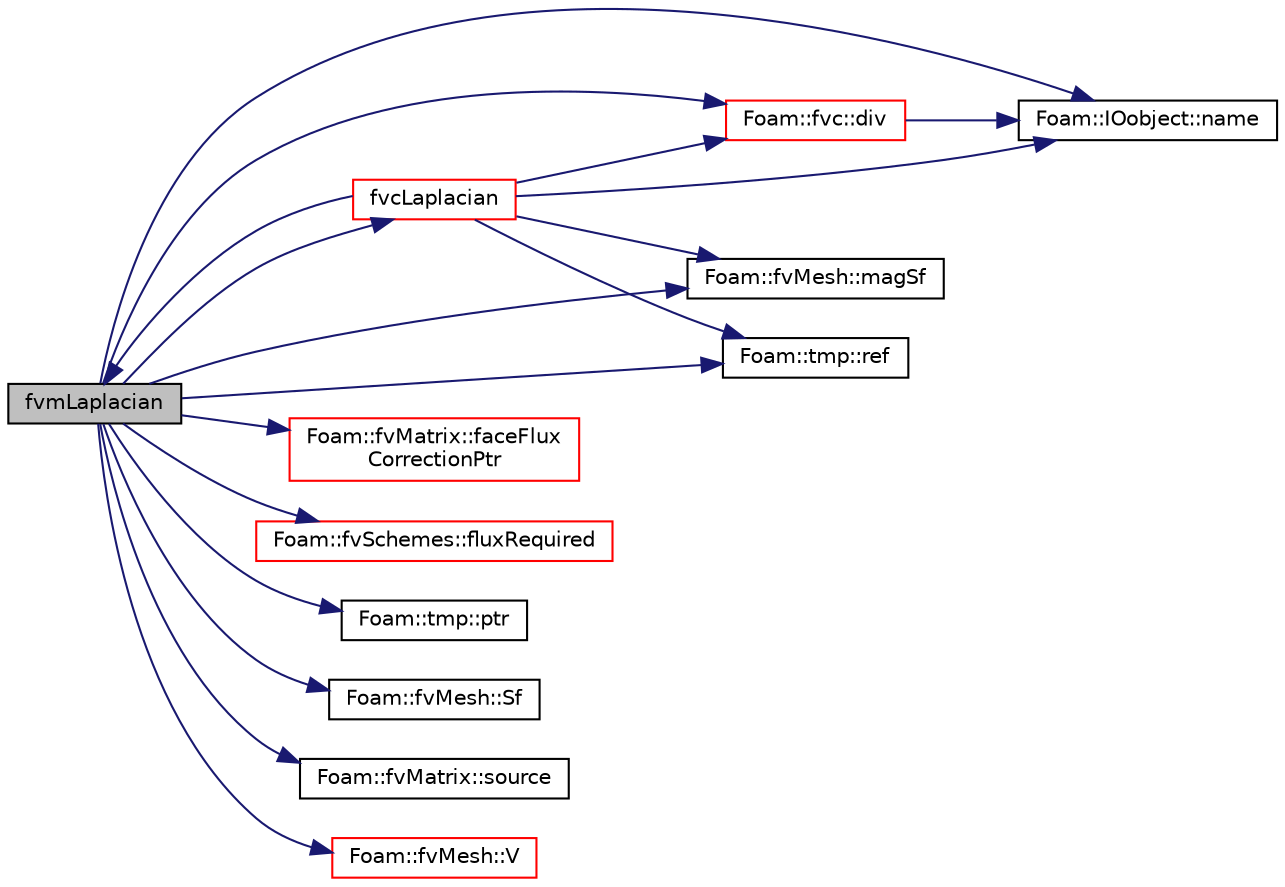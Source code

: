digraph "fvmLaplacian"
{
  bgcolor="transparent";
  edge [fontname="Helvetica",fontsize="10",labelfontname="Helvetica",labelfontsize="10"];
  node [fontname="Helvetica",fontsize="10",shape=record];
  rankdir="LR";
  Node1487 [label="fvmLaplacian",height=0.2,width=0.4,color="black", fillcolor="grey75", style="filled", fontcolor="black"];
  Node1487 -> Node1488 [color="midnightblue",fontsize="10",style="solid",fontname="Helvetica"];
  Node1488 [label="Foam::fvc::div",height=0.2,width=0.4,color="red",URL="$a21861.html#a585533948ad80abfe589d920c641f251"];
  Node1488 -> Node1489 [color="midnightblue",fontsize="10",style="solid",fontname="Helvetica"];
  Node1489 [label="Foam::IOobject::name",height=0.2,width=0.4,color="black",URL="$a27249.html#acc80e00a8ac919288fb55bd14cc88bf6",tooltip="Return name. "];
  Node1487 -> Node1785 [color="midnightblue",fontsize="10",style="solid",fontname="Helvetica"];
  Node1785 [label="Foam::fvMatrix::faceFlux\lCorrectionPtr",height=0.2,width=0.4,color="red",URL="$a23173.html#abca4d525cb7a95854e0bbc373847fef2",tooltip="Return pointer to face-flux non-orthogonal correction field. "];
  Node1487 -> Node1967 [color="midnightblue",fontsize="10",style="solid",fontname="Helvetica"];
  Node1967 [label="Foam::fvSchemes::fluxRequired",height=0.2,width=0.4,color="red",URL="$a23345.html#aff608e98a0f753e4b2b573340193869f"];
  Node1487 -> Node1968 [color="midnightblue",fontsize="10",style="solid",fontname="Helvetica"];
  Node1968 [label="fvcLaplacian",height=0.2,width=0.4,color="red",URL="$a23397.html#a3b7763d1c413ef4161fb02b170ba7194"];
  Node1968 -> Node1488 [color="midnightblue",fontsize="10",style="solid",fontname="Helvetica"];
  Node1968 -> Node1487 [color="midnightblue",fontsize="10",style="solid",fontname="Helvetica"];
  Node1968 -> Node1514 [color="midnightblue",fontsize="10",style="solid",fontname="Helvetica"];
  Node1514 [label="Foam::fvMesh::magSf",height=0.2,width=0.4,color="black",URL="$a23593.html#aabb6ccdce50591ae471b48b146bd27e3",tooltip="Return cell face area magnitudes. "];
  Node1968 -> Node1489 [color="midnightblue",fontsize="10",style="solid",fontname="Helvetica"];
  Node1968 -> Node1513 [color="midnightblue",fontsize="10",style="solid",fontname="Helvetica"];
  Node1513 [label="Foam::tmp::ref",height=0.2,width=0.4,color="black",URL="$a27077.html#aeaf81e641282874cef07f5b808efc83b",tooltip="Return non-const reference or generate a fatal error. "];
  Node1487 -> Node1514 [color="midnightblue",fontsize="10",style="solid",fontname="Helvetica"];
  Node1487 -> Node1489 [color="midnightblue",fontsize="10",style="solid",fontname="Helvetica"];
  Node1487 -> Node1971 [color="midnightblue",fontsize="10",style="solid",fontname="Helvetica"];
  Node1971 [label="Foam::tmp::ptr",height=0.2,width=0.4,color="black",URL="$a27077.html#ad62d481db7f40d0856f327ac78cbb69f",tooltip="Return tmp pointer for reuse. "];
  Node1487 -> Node1513 [color="midnightblue",fontsize="10",style="solid",fontname="Helvetica"];
  Node1487 -> Node1621 [color="midnightblue",fontsize="10",style="solid",fontname="Helvetica"];
  Node1621 [label="Foam::fvMesh::Sf",height=0.2,width=0.4,color="black",URL="$a23593.html#a9dd61db5922c82527289434350fa0f17",tooltip="Return cell face area vectors. "];
  Node1487 -> Node1897 [color="midnightblue",fontsize="10",style="solid",fontname="Helvetica"];
  Node1897 [label="Foam::fvMatrix::source",height=0.2,width=0.4,color="black",URL="$a23173.html#a4c49d61a0e11bbdadf6646dbe3740560"];
  Node1487 -> Node1648 [color="midnightblue",fontsize="10",style="solid",fontname="Helvetica"];
  Node1648 [label="Foam::fvMesh::V",height=0.2,width=0.4,color="red",URL="$a23593.html#a13990535f2b5c121ee3f2dcd8c5c8b58",tooltip="Return cell volumes. "];
}
